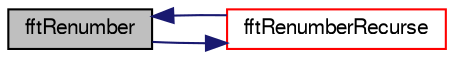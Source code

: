 digraph "fftRenumber"
{
  bgcolor="transparent";
  edge [fontname="FreeSans",fontsize="10",labelfontname="FreeSans",labelfontsize="10"];
  node [fontname="FreeSans",fontsize="10",shape=record];
  rankdir="LR";
  Node131302 [label="fftRenumber",height=0.2,width=0.4,color="black", fillcolor="grey75", style="filled", fontcolor="black"];
  Node131302 -> Node131303 [color="midnightblue",fontsize="10",style="solid",fontname="FreeSans"];
  Node131303 [label="fftRenumberRecurse",height=0.2,width=0.4,color="red",URL="$a21124.html#af76141575e053e13d261be2aea991fd3"];
  Node131303 -> Node131302 [color="midnightblue",fontsize="10",style="solid",fontname="FreeSans"];
}
